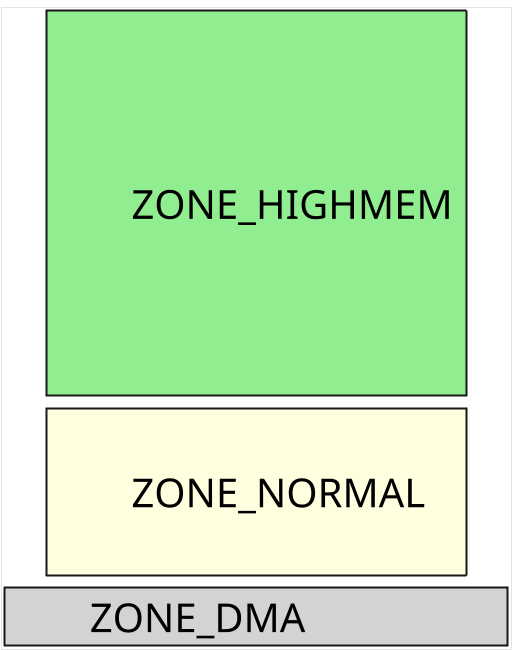 @startuml
scale 1/5

skinparam Component {
    Style rectangle
    FontSize 200
    BorderThickness 10
}

skinparam Rectangle {
    BackgroundColor transparent
    BorderThickness 0
}

rectangle {
    component "\n\n\n\tZONE_HIGHMEM\t\n\n\n" as zh #LightGreen
    component "\n\tZONE_NORMAL\t\n" as zn #LightYellow
    component "\tZONE_DMA\t\t\t" as zd #LightGrey

    zh-down[hidden]-zn
    zn-down[hidden]-zd
}

@enduml